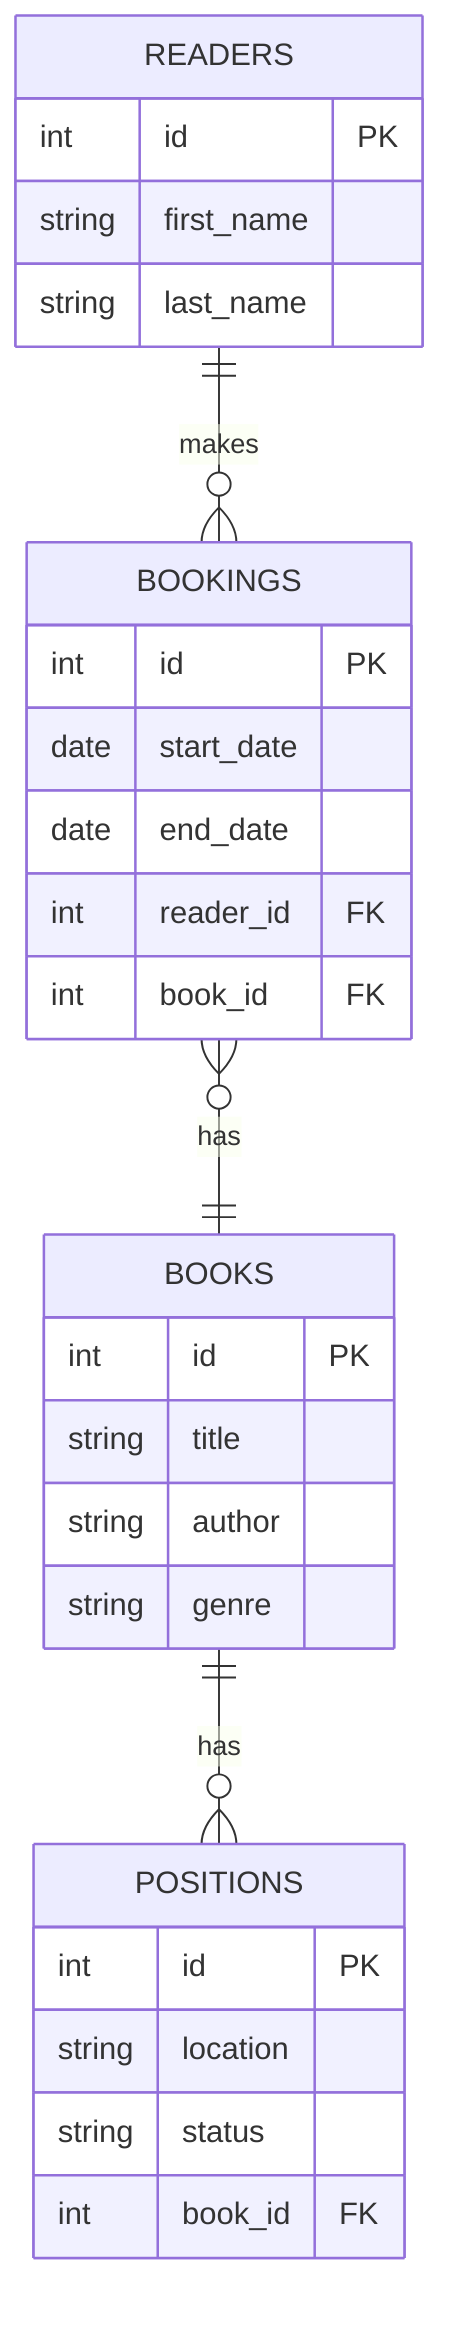 erDiagram
    READERS ||--o{ BOOKINGS : makes
    BOOKINGS }o--|| BOOKS : has
    BOOKS ||--o{ POSITIONS : has

    READERS {
        int id PK
        string first_name
        string last_name
    }

    BOOKINGS {
        int id PK
        date start_date
        date end_date
        int reader_id FK
        int book_id FK
    }

    BOOKS {
        int id PK
        string title
        string author
        string genre
    }

    POSITIONS {
        int id PK
        string location
        string status
        int book_id FK
    }